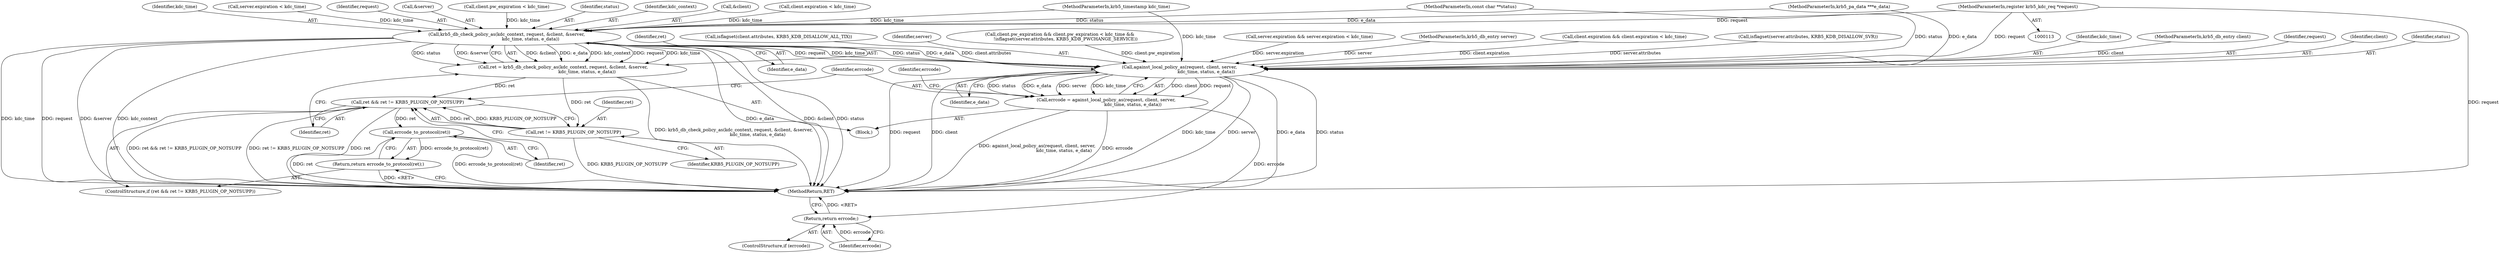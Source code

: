 digraph "0_krb5_93b4a6306a0026cf1cc31ac4bd8a49ba5d034ba7@pointer" {
"1000115" [label="(MethodParameterIn,register krb5_kdc_req *request)"];
"1000340" [label="(Call,krb5_db_check_policy_as(kdc_context, request, &client, &server,\n                                  kdc_time, status, e_data))"];
"1000338" [label="(Call,ret = krb5_db_check_policy_as(kdc_context, request, &client, &server,\n                                  kdc_time, status, e_data))"];
"1000351" [label="(Call,ret && ret != KRB5_PLUGIN_OP_NOTSUPP)"];
"1000357" [label="(Call,errcode_to_protocol(ret))"];
"1000356" [label="(Return,return errcode_to_protocol(ret);)"];
"1000353" [label="(Call,ret != KRB5_PLUGIN_OP_NOTSUPP)"];
"1000361" [label="(Call,against_local_policy_as(request, client, server,\n                                      kdc_time, status, e_data))"];
"1000359" [label="(Call,errcode = against_local_policy_as(request, client, server,\n                                      kdc_time, status, e_data))"];
"1000370" [label="(Return,return errcode;)"];
"1000361" [label="(Call,against_local_policy_as(request, client, server,\n                                      kdc_time, status, e_data))"];
"1000365" [label="(Identifier,kdc_time)"];
"1000116" [label="(MethodParameterIn,krb5_db_entry client)"];
"1000343" [label="(Call,&client)"];
"1000189" [label="(Call,server.expiration && server.expiration < kdc_time)"];
"1000142" [label="(Call,client.expiration < kdc_time)"];
"1000117" [label="(MethodParameterIn,krb5_db_entry server)"];
"1000138" [label="(Call,client.expiration && client.expiration < kdc_time)"];
"1000355" [label="(Identifier,KRB5_PLUGIN_OP_NOTSUPP)"];
"1000308" [label="(Call,isflagset(server.attributes, KRB5_KDB_DISALLOW_SVR))"];
"1000368" [label="(ControlStructure,if (errcode))"];
"1000359" [label="(Call,errcode = against_local_policy_as(request, client, server,\n                                      kdc_time, status, e_data))"];
"1000340" [label="(Call,krb5_db_check_policy_as(kdc_context, request, &client, &server,\n                                  kdc_time, status, e_data))"];
"1000347" [label="(Identifier,kdc_time)"];
"1000120" [label="(MethodParameterIn,krb5_pa_data ***e_data)"];
"1000356" [label="(Return,return errcode_to_protocol(ret);)"];
"1000115" [label="(MethodParameterIn,register krb5_kdc_req *request)"];
"1000371" [label="(Identifier,errcode)"];
"1000369" [label="(Identifier,errcode)"];
"1000354" [label="(Identifier,ret)"];
"1000119" [label="(MethodParameterIn,const char **status)"];
"1000118" [label="(MethodParameterIn,krb5_timestamp kdc_time)"];
"1000362" [label="(Identifier,request)"];
"1000193" [label="(Call,server.expiration < kdc_time)"];
"1000363" [label="(Identifier,client)"];
"1000342" [label="(Identifier,request)"];
"1000345" [label="(Call,&server)"];
"1000370" [label="(Return,return errcode;)"];
"1000367" [label="(Identifier,e_data)"];
"1000349" [label="(Identifier,e_data)"];
"1000366" [label="(Identifier,status)"];
"1000282" [label="(Call,isflagset(client.attributes, KRB5_KDB_DISALLOW_ALL_TIX))"];
"1000165" [label="(Call,client.pw_expiration < kdc_time)"];
"1000339" [label="(Identifier,ret)"];
"1000352" [label="(Identifier,ret)"];
"1000350" [label="(ControlStructure,if (ret && ret != KRB5_PLUGIN_OP_NOTSUPP))"];
"1000353" [label="(Call,ret != KRB5_PLUGIN_OP_NOTSUPP)"];
"1000348" [label="(Identifier,status)"];
"1000358" [label="(Identifier,ret)"];
"1000360" [label="(Identifier,errcode)"];
"1000364" [label="(Identifier,server)"];
"1000341" [label="(Identifier,kdc_context)"];
"1000351" [label="(Call,ret && ret != KRB5_PLUGIN_OP_NOTSUPP)"];
"1000357" [label="(Call,errcode_to_protocol(ret))"];
"1000160" [label="(Call,client.pw_expiration && client.pw_expiration < kdc_time &&\n        !isflagset(server.attributes, KRB5_KDB_PWCHANGE_SERVICE))"];
"1000338" [label="(Call,ret = krb5_db_check_policy_as(kdc_context, request, &client, &server,\n                                  kdc_time, status, e_data))"];
"1000374" [label="(MethodReturn,RET)"];
"1000121" [label="(Block,)"];
"1000115" -> "1000113"  [label="AST: "];
"1000115" -> "1000374"  [label="DDG: request"];
"1000115" -> "1000340"  [label="DDG: request"];
"1000115" -> "1000361"  [label="DDG: request"];
"1000340" -> "1000338"  [label="AST: "];
"1000340" -> "1000349"  [label="CFG: "];
"1000341" -> "1000340"  [label="AST: "];
"1000342" -> "1000340"  [label="AST: "];
"1000343" -> "1000340"  [label="AST: "];
"1000345" -> "1000340"  [label="AST: "];
"1000347" -> "1000340"  [label="AST: "];
"1000348" -> "1000340"  [label="AST: "];
"1000349" -> "1000340"  [label="AST: "];
"1000338" -> "1000340"  [label="CFG: "];
"1000340" -> "1000374"  [label="DDG: e_data"];
"1000340" -> "1000374"  [label="DDG: &client"];
"1000340" -> "1000374"  [label="DDG: status"];
"1000340" -> "1000374"  [label="DDG: kdc_time"];
"1000340" -> "1000374"  [label="DDG: request"];
"1000340" -> "1000374"  [label="DDG: &server"];
"1000340" -> "1000374"  [label="DDG: kdc_context"];
"1000340" -> "1000338"  [label="DDG: &client"];
"1000340" -> "1000338"  [label="DDG: e_data"];
"1000340" -> "1000338"  [label="DDG: kdc_context"];
"1000340" -> "1000338"  [label="DDG: request"];
"1000340" -> "1000338"  [label="DDG: kdc_time"];
"1000340" -> "1000338"  [label="DDG: status"];
"1000340" -> "1000338"  [label="DDG: &server"];
"1000165" -> "1000340"  [label="DDG: kdc_time"];
"1000193" -> "1000340"  [label="DDG: kdc_time"];
"1000142" -> "1000340"  [label="DDG: kdc_time"];
"1000118" -> "1000340"  [label="DDG: kdc_time"];
"1000119" -> "1000340"  [label="DDG: status"];
"1000120" -> "1000340"  [label="DDG: e_data"];
"1000340" -> "1000361"  [label="DDG: request"];
"1000340" -> "1000361"  [label="DDG: kdc_time"];
"1000340" -> "1000361"  [label="DDG: status"];
"1000340" -> "1000361"  [label="DDG: e_data"];
"1000338" -> "1000121"  [label="AST: "];
"1000339" -> "1000338"  [label="AST: "];
"1000352" -> "1000338"  [label="CFG: "];
"1000338" -> "1000374"  [label="DDG: krb5_db_check_policy_as(kdc_context, request, &client, &server,\n                                  kdc_time, status, e_data)"];
"1000338" -> "1000351"  [label="DDG: ret"];
"1000338" -> "1000353"  [label="DDG: ret"];
"1000351" -> "1000350"  [label="AST: "];
"1000351" -> "1000352"  [label="CFG: "];
"1000351" -> "1000353"  [label="CFG: "];
"1000352" -> "1000351"  [label="AST: "];
"1000353" -> "1000351"  [label="AST: "];
"1000358" -> "1000351"  [label="CFG: "];
"1000360" -> "1000351"  [label="CFG: "];
"1000351" -> "1000374"  [label="DDG: ret && ret != KRB5_PLUGIN_OP_NOTSUPP"];
"1000351" -> "1000374"  [label="DDG: ret != KRB5_PLUGIN_OP_NOTSUPP"];
"1000351" -> "1000374"  [label="DDG: ret"];
"1000353" -> "1000351"  [label="DDG: ret"];
"1000353" -> "1000351"  [label="DDG: KRB5_PLUGIN_OP_NOTSUPP"];
"1000351" -> "1000357"  [label="DDG: ret"];
"1000357" -> "1000356"  [label="AST: "];
"1000357" -> "1000358"  [label="CFG: "];
"1000358" -> "1000357"  [label="AST: "];
"1000356" -> "1000357"  [label="CFG: "];
"1000357" -> "1000374"  [label="DDG: errcode_to_protocol(ret)"];
"1000357" -> "1000374"  [label="DDG: ret"];
"1000357" -> "1000356"  [label="DDG: errcode_to_protocol(ret)"];
"1000356" -> "1000350"  [label="AST: "];
"1000374" -> "1000356"  [label="CFG: "];
"1000356" -> "1000374"  [label="DDG: <RET>"];
"1000353" -> "1000355"  [label="CFG: "];
"1000354" -> "1000353"  [label="AST: "];
"1000355" -> "1000353"  [label="AST: "];
"1000353" -> "1000374"  [label="DDG: KRB5_PLUGIN_OP_NOTSUPP"];
"1000361" -> "1000359"  [label="AST: "];
"1000361" -> "1000367"  [label="CFG: "];
"1000362" -> "1000361"  [label="AST: "];
"1000363" -> "1000361"  [label="AST: "];
"1000364" -> "1000361"  [label="AST: "];
"1000365" -> "1000361"  [label="AST: "];
"1000366" -> "1000361"  [label="AST: "];
"1000367" -> "1000361"  [label="AST: "];
"1000359" -> "1000361"  [label="CFG: "];
"1000361" -> "1000374"  [label="DDG: kdc_time"];
"1000361" -> "1000374"  [label="DDG: server"];
"1000361" -> "1000374"  [label="DDG: e_data"];
"1000361" -> "1000374"  [label="DDG: status"];
"1000361" -> "1000374"  [label="DDG: request"];
"1000361" -> "1000374"  [label="DDG: client"];
"1000361" -> "1000359"  [label="DDG: client"];
"1000361" -> "1000359"  [label="DDG: request"];
"1000361" -> "1000359"  [label="DDG: status"];
"1000361" -> "1000359"  [label="DDG: e_data"];
"1000361" -> "1000359"  [label="DDG: server"];
"1000361" -> "1000359"  [label="DDG: kdc_time"];
"1000138" -> "1000361"  [label="DDG: client.expiration"];
"1000282" -> "1000361"  [label="DDG: client.attributes"];
"1000160" -> "1000361"  [label="DDG: client.pw_expiration"];
"1000116" -> "1000361"  [label="DDG: client"];
"1000308" -> "1000361"  [label="DDG: server.attributes"];
"1000189" -> "1000361"  [label="DDG: server.expiration"];
"1000117" -> "1000361"  [label="DDG: server"];
"1000118" -> "1000361"  [label="DDG: kdc_time"];
"1000119" -> "1000361"  [label="DDG: status"];
"1000120" -> "1000361"  [label="DDG: e_data"];
"1000359" -> "1000121"  [label="AST: "];
"1000360" -> "1000359"  [label="AST: "];
"1000369" -> "1000359"  [label="CFG: "];
"1000359" -> "1000374"  [label="DDG: against_local_policy_as(request, client, server,\n                                      kdc_time, status, e_data)"];
"1000359" -> "1000374"  [label="DDG: errcode"];
"1000359" -> "1000370"  [label="DDG: errcode"];
"1000370" -> "1000368"  [label="AST: "];
"1000370" -> "1000371"  [label="CFG: "];
"1000371" -> "1000370"  [label="AST: "];
"1000374" -> "1000370"  [label="CFG: "];
"1000370" -> "1000374"  [label="DDG: <RET>"];
"1000371" -> "1000370"  [label="DDG: errcode"];
}
